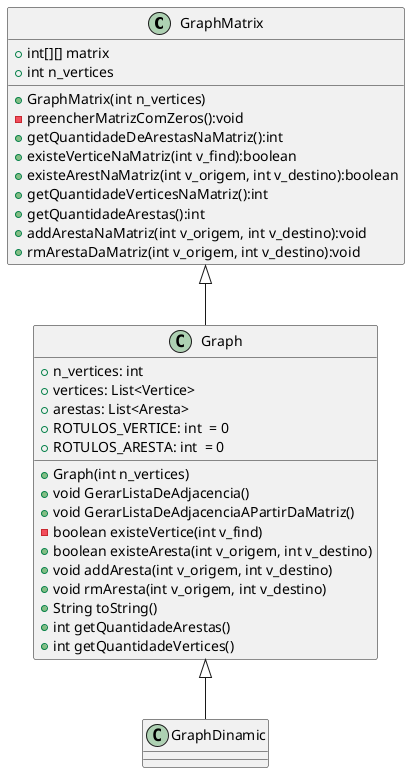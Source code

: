 @startuml Diagrama de Classe


class GraphMatrix{
    + int[][] matrix
    + int n_vertices
    + GraphMatrix(int n_vertices)
    - preencherMatrizComZeros():void
    + getQuantidadeDeArestasNaMatriz():int
    + existeVerticeNaMatriz(int v_find):boolean
    + existeArestNaMatriz(int v_origem, int v_destino):boolean
    + getQuantidadeVerticesNaMatriz():int
    + getQuantidadeArestas():int
    + addArestaNaMatriz(int v_origem, int v_destino):void
    + rmArestaDaMatriz(int v_origem, int v_destino):void
}

class Graph{
    + n_vertices: int 
    + vertices: List<Vertice> 
    + arestas: List<Aresta> 
    + ROTULOS_VERTICE: int  = 0
    + ROTULOS_ARESTA: int  = 0
    + Graph(int n_vertices)
    + void GerarListaDeAdjacencia()
    + void GerarListaDeAdjacenciaAPartirDaMatriz() 
    - boolean existeVertice(int v_find)
    + boolean existeAresta(int v_origem, int v_destino)
    + void addAresta(int v_origem, int v_destino) 
    + void rmAresta(int v_origem, int v_destino)
    + String toString() 
    + int getQuantidadeArestas()
    + int getQuantidadeVertices()
}

class GraphDinamic{

}

GraphMatrix <|-- Graph
Graph <|-- GraphDinamic

@enduml